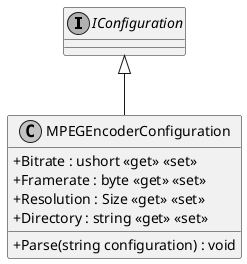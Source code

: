 @startuml
skinparam monochrome true
skinparam classAttributeIconSize 0

interface IConfiguration

class MPEGEncoderConfiguration {
    + Bitrate : ushort <<get>> <<set>>
    + Framerate : byte <<get>> <<set>>
    + Resolution : Size <<get>> <<set>>
    + Directory : string <<get>> <<set>>
    + Parse(string configuration) : void
}

IConfiguration <|-- MPEGEncoderConfiguration
@enduml
